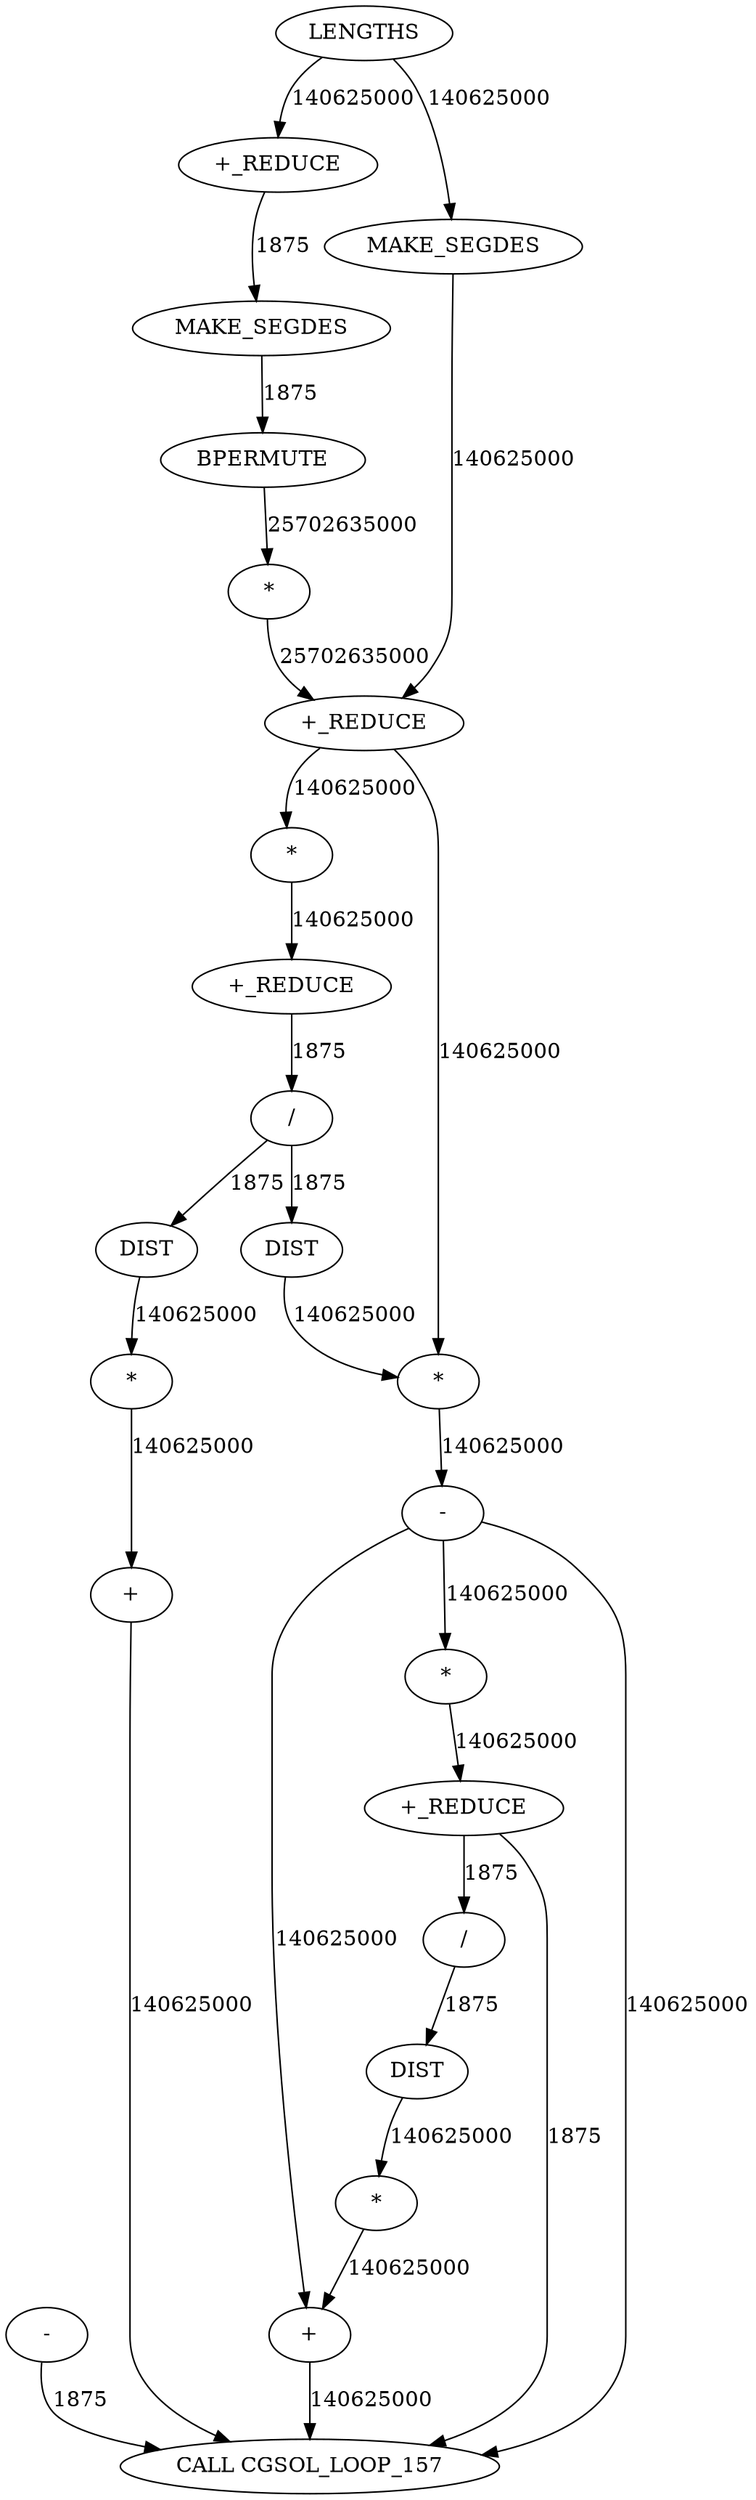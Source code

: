 digraph {
	cg_B_INST_2621 [label="+" cost=129369534]
	cg_B_INST_2618 [label="*" cost=113352629]
	cg_B_INST_2658 [label="*" cost=60952986]
	cg_B_INST_2671 [label="CALL CGSOL_LOOP_157" cost=0]
	cg_B_INST_13719 [label="*" cost=80809316360]
	cg_B_INST_13765 [label="/" cost=314227]
	cg_B_INST_2670 [label="-" cost=1176078]
	cg_B_INST_2639 [label="-" cost=127441672]
	cg_B_INST_13759 [label="*" cost=174575827]
	cg_B_INST_13813 [label=DIST cost=69115]
	cg_B_INST_13677 [label="+_REDUCE" cost=27323547]
	cg_B_INST_2662 [label="+" cost=87492017]
	cg_B_INST_13675 [label=LENGTHS cost=117699187]
	cg_B_INST_13798 [label="*" cost=68877252]
	cg_B_INST_13774 [label=DIST cost=464108]
	cg_B_INST_13704 [label=BPERMUTE cost=109071309172]
	cg_B_INST_13783 [label=DIST cost=72125]
	cg_B_INST_13800 [label="+_REDUCE" cost=24554956]
	cg_B_INST_13761 [label="+_REDUCE" cost=28339637]
	cg_B_INST_13735 [label=MAKE_SEGDES cost=204252896]
	cg_B_INST_2636 [label="*" cost=70686979]
	cg_B_INST_13804 [label="/" cost=112187]
	cg_B_INST_13679 [label=MAKE_SEGDES cost=691399]
	cg_B_INST_13743 [label="+_REDUCE" cost=21875600577]
	cg_B_INST_2621 -> cg_B_INST_2671 [label=140625000 cost=140625000]
	cg_B_INST_2618 -> cg_B_INST_2621 [label=140625000 cost=140625000]
	cg_B_INST_2658 -> cg_B_INST_2662 [label=140625000 cost=140625000]
	cg_B_INST_13719 -> cg_B_INST_13743 [label=25702635000 cost=25702635000]
	cg_B_INST_13765 -> cg_B_INST_13774 [label=1875 cost=1875]
	cg_B_INST_13765 -> cg_B_INST_13783 [label=1875 cost=1875]
	cg_B_INST_2670 -> cg_B_INST_2671 [label=1875 cost=1875]
	cg_B_INST_2639 -> cg_B_INST_13798 [label=140625000 cost=140625000]
	cg_B_INST_2639 -> cg_B_INST_2662 [label=140625000 cost=140625000]
	cg_B_INST_2639 -> cg_B_INST_2671 [label=140625000 cost=140625000]
	cg_B_INST_13759 -> cg_B_INST_13761 [label=140625000 cost=140625000]
	cg_B_INST_13813 -> cg_B_INST_2658 [label=140625000 cost=140625000]
	cg_B_INST_13677 -> cg_B_INST_13679 [label=1875 cost=1875]
	cg_B_INST_2662 -> cg_B_INST_2671 [label=140625000 cost=140625000]
	cg_B_INST_13675 -> cg_B_INST_13677 [label=140625000 cost=140625000]
	cg_B_INST_13675 -> cg_B_INST_13735 [label=140625000 cost=140625000]
	cg_B_INST_13798 -> cg_B_INST_13800 [label=140625000 cost=140625000]
	cg_B_INST_13774 -> cg_B_INST_2618 [label=140625000 cost=140625000]
	cg_B_INST_13704 -> cg_B_INST_13719 [label=25702635000 cost=25702635000]
	cg_B_INST_13783 -> cg_B_INST_2636 [label=140625000 cost=140625000]
	cg_B_INST_13800 -> cg_B_INST_13804 [label=1875 cost=1875]
	cg_B_INST_13800 -> cg_B_INST_2671 [label=1875 cost=1875]
	cg_B_INST_13761 -> cg_B_INST_13765 [label=1875 cost=1875]
	cg_B_INST_13735 -> cg_B_INST_13743 [label=140625000 cost=140625000]
	cg_B_INST_2636 -> cg_B_INST_2639 [label=140625000 cost=140625000]
	cg_B_INST_13804 -> cg_B_INST_13813 [label=1875 cost=1875]
	cg_B_INST_13679 -> cg_B_INST_13704 [label=1875 cost=1875]
	cg_B_INST_13743 -> cg_B_INST_13759 [label=140625000 cost=140625000]
	cg_B_INST_13743 -> cg_B_INST_2636 [label=140625000 cost=140625000]
}
